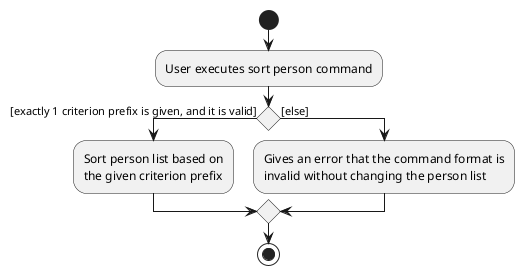 @startuml
start
:User executes sort person command;

'Since the beta syntax does not support placing the condition outside the
'diamond we place it as the true branch instead.

if () then ([exactly 1 criterion prefix is given, and it is valid])
    :Sort person list based on
    the given criterion prefix;
else ([else])
    :Gives an error that the command format is
    invalid without changing the person list;
endif
stop
@enduml
